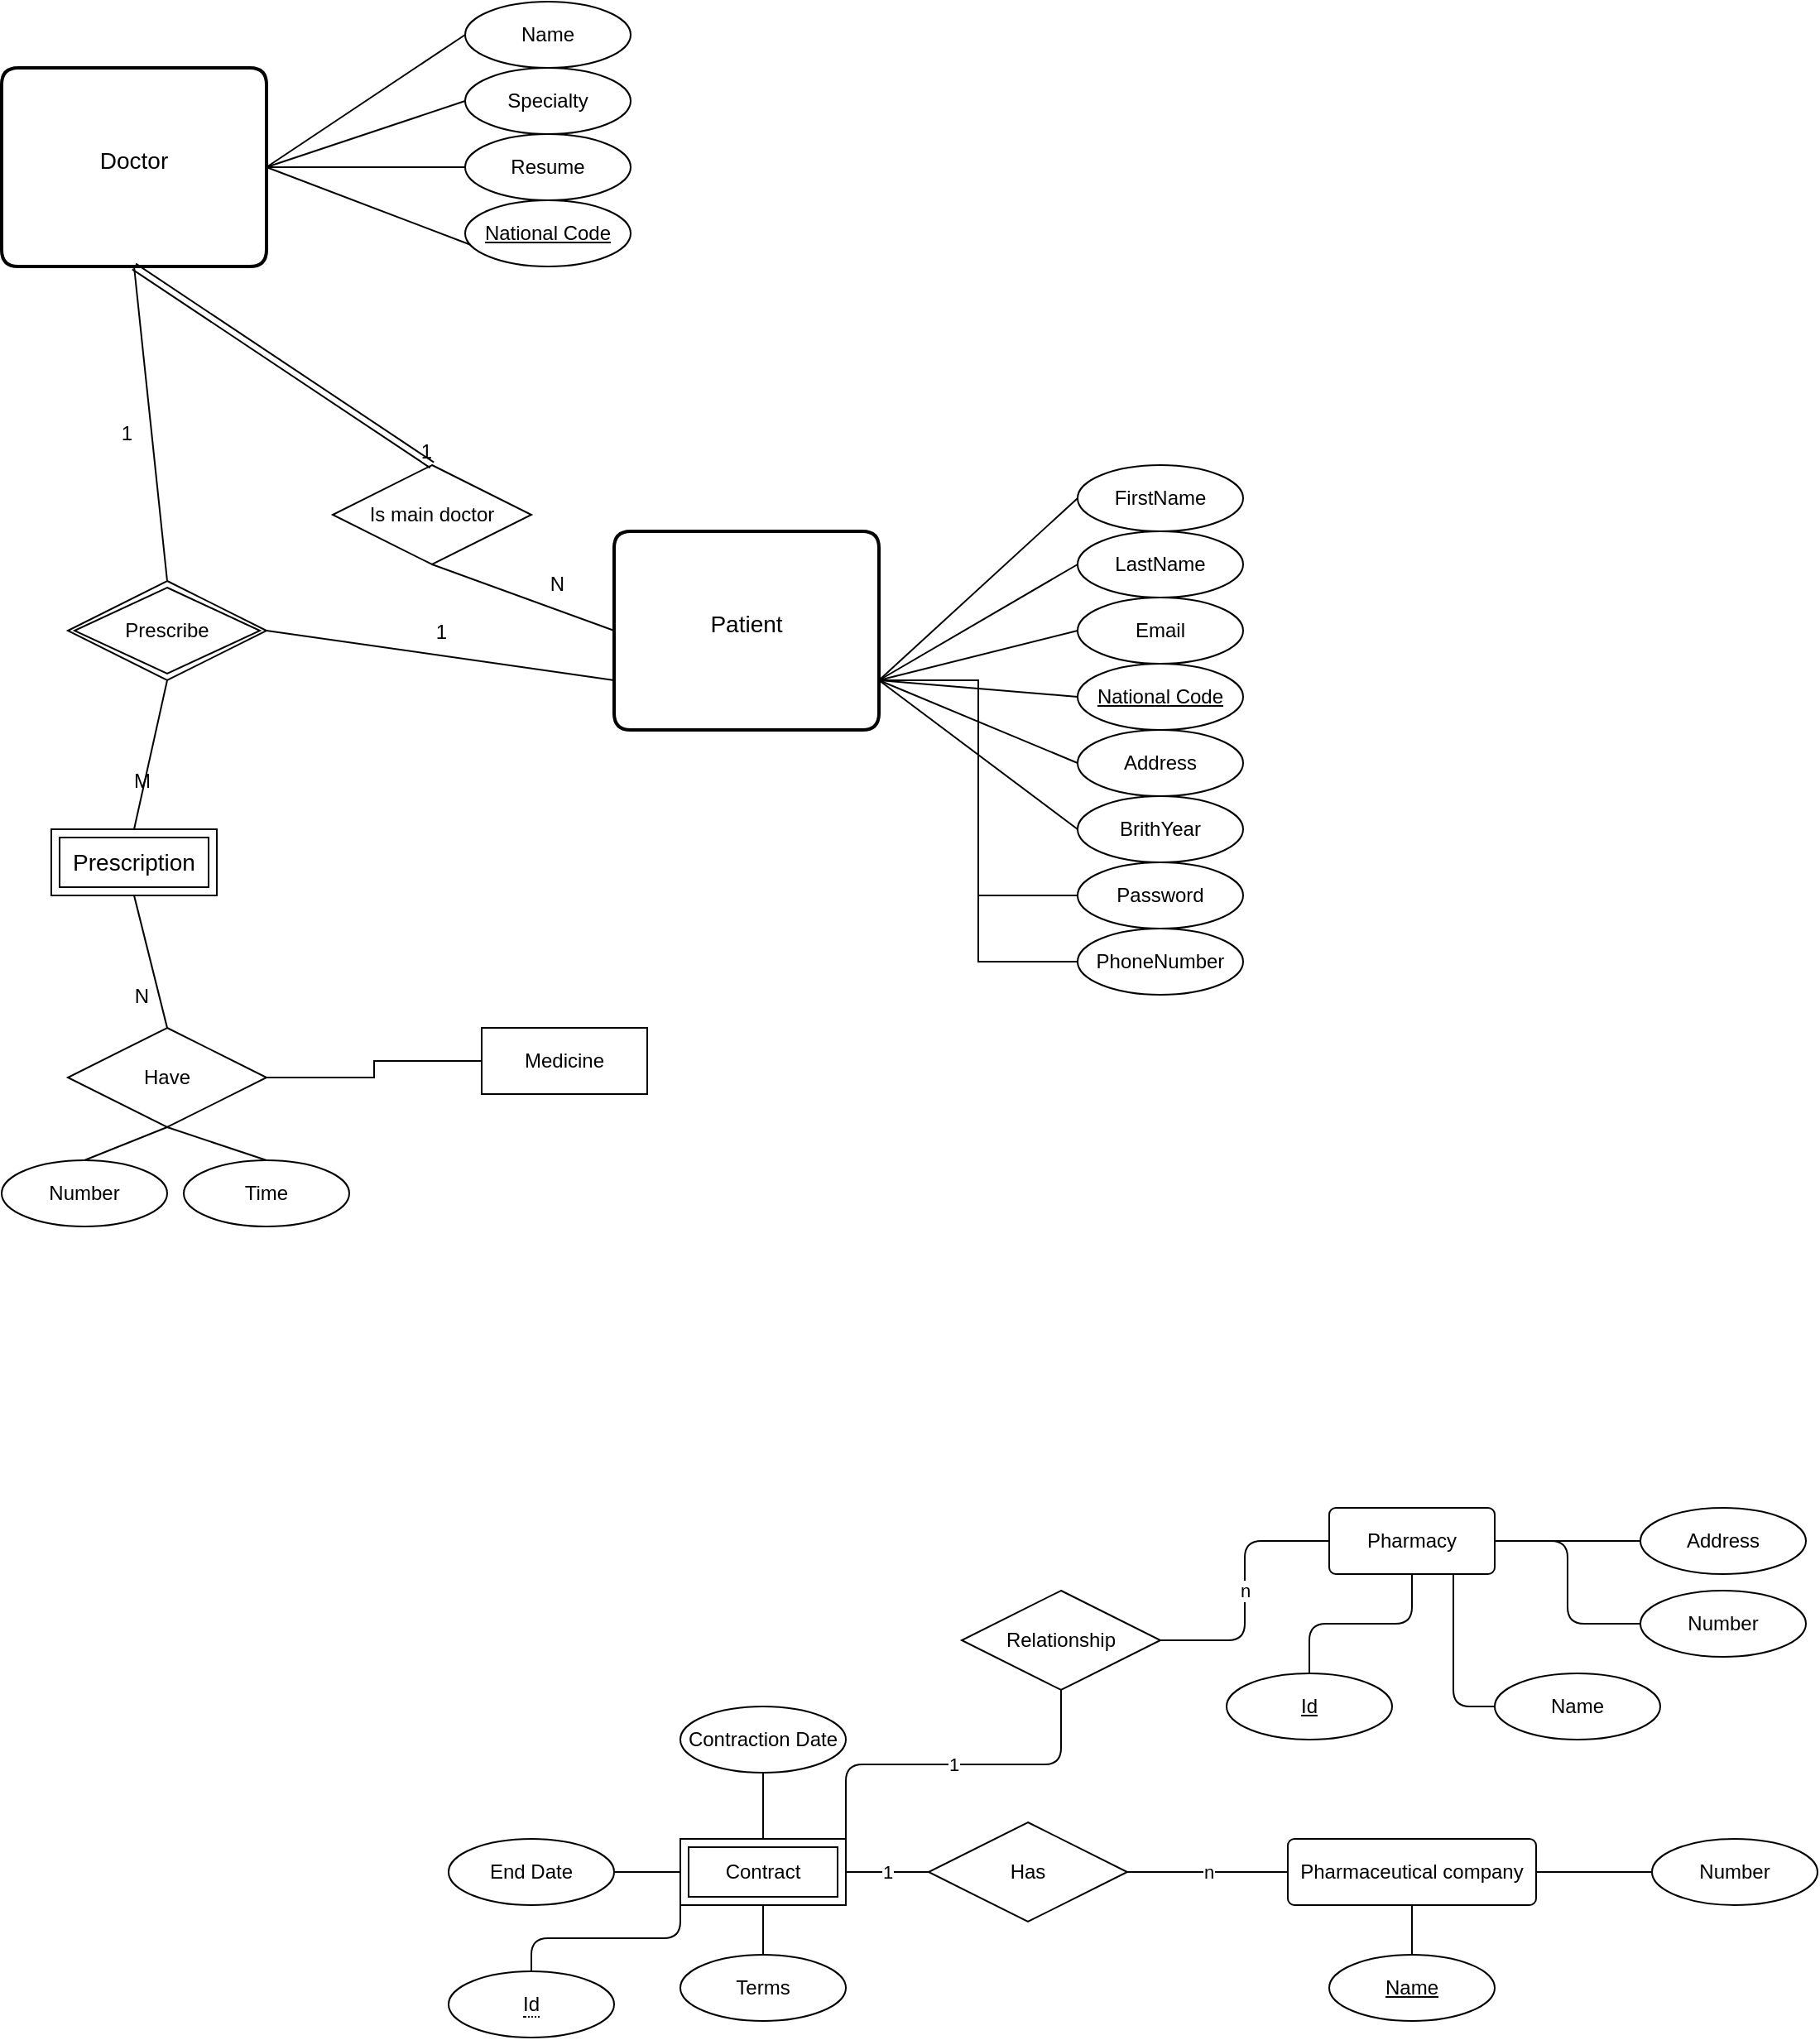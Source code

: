 <mxfile version="13.8.7" type="github">
  <diagram id="3Uqqz-HwGzEVKcPvN1r-" name="Page-1">
    <mxGraphModel dx="1038" dy="1680" grid="1" gridSize="10" guides="1" tooltips="1" connect="1" arrows="1" fold="1" page="1" pageScale="1" pageWidth="850" pageHeight="1100" math="0" shadow="0">
      <root>
        <mxCell id="0" />
        <mxCell id="1" parent="0" />
        <mxCell id="mGg05euSahoKholkP7SA-1" value="Doctor" style="swimlane;childLayout=stackLayout;horizontal=1;startSize=110;horizontalStack=0;rounded=1;fontSize=14;fontStyle=0;strokeWidth=2;resizeParent=0;resizeLast=1;shadow=0;dashed=0;align=center;swimlaneLine=0;" parent="1" vertex="1">
          <mxGeometry x="70" y="-140" width="160" height="120" as="geometry" />
        </mxCell>
        <mxCell id="TroC2VPjJruafwFXJ5In-5" style="edgeStyle=orthogonalEdgeStyle;rounded=0;orthogonalLoop=1;jettySize=auto;html=1;exitX=1;exitY=0.75;exitDx=0;exitDy=0;entryX=0;entryY=0.5;entryDx=0;entryDy=0;endArrow=none;endFill=0;" edge="1" parent="1" source="mGg05euSahoKholkP7SA-11" target="TroC2VPjJruafwFXJ5In-1">
          <mxGeometry relative="1" as="geometry" />
        </mxCell>
        <mxCell id="TroC2VPjJruafwFXJ5In-8" style="edgeStyle=orthogonalEdgeStyle;rounded=0;orthogonalLoop=1;jettySize=auto;html=1;exitX=1;exitY=0.75;exitDx=0;exitDy=0;entryX=0;entryY=0.5;entryDx=0;entryDy=0;endArrow=none;endFill=0;" edge="1" parent="1" source="mGg05euSahoKholkP7SA-11" target="TroC2VPjJruafwFXJ5In-2">
          <mxGeometry relative="1" as="geometry" />
        </mxCell>
        <mxCell id="mGg05euSahoKholkP7SA-11" value="Patient" style="swimlane;childLayout=stackLayout;horizontal=1;startSize=110;horizontalStack=0;rounded=1;fontSize=14;fontStyle=0;strokeWidth=2;resizeParent=0;resizeLast=1;shadow=0;dashed=0;align=center;swimlaneLine=0;" parent="1" vertex="1">
          <mxGeometry x="440" y="140" width="160" height="120" as="geometry" />
        </mxCell>
        <mxCell id="ugaepD6y6GETPaWi6bnW-9" value="National Code" style="ellipse;whiteSpace=wrap;html=1;align=center;fontStyle=4;" parent="1" vertex="1">
          <mxGeometry x="720" y="220" width="100" height="40" as="geometry" />
        </mxCell>
        <mxCell id="ugaepD6y6GETPaWi6bnW-10" value="FirstName" style="ellipse;whiteSpace=wrap;html=1;align=center;" parent="1" vertex="1">
          <mxGeometry x="720" y="100" width="100" height="40" as="geometry" />
        </mxCell>
        <mxCell id="ugaepD6y6GETPaWi6bnW-11" value="Address" style="ellipse;whiteSpace=wrap;html=1;align=center;" parent="1" vertex="1">
          <mxGeometry x="720" y="260" width="100" height="40" as="geometry" />
        </mxCell>
        <mxCell id="ugaepD6y6GETPaWi6bnW-25" style="edgeStyle=orthogonalEdgeStyle;rounded=0;orthogonalLoop=1;jettySize=auto;html=1;exitX=0;exitY=0.5;exitDx=0;exitDy=0;entryX=1;entryY=0.5;entryDx=0;entryDy=0;strokeColor=none;" parent="1" source="ugaepD6y6GETPaWi6bnW-12" target="mGg05euSahoKholkP7SA-11" edge="1">
          <mxGeometry relative="1" as="geometry" />
        </mxCell>
        <mxCell id="ugaepD6y6GETPaWi6bnW-12" value="Email" style="ellipse;whiteSpace=wrap;html=1;align=center;" parent="1" vertex="1">
          <mxGeometry x="720" y="180" width="100" height="40" as="geometry" />
        </mxCell>
        <mxCell id="ugaepD6y6GETPaWi6bnW-13" value="LastName" style="ellipse;whiteSpace=wrap;html=1;align=center;" parent="1" vertex="1">
          <mxGeometry x="720" y="140" width="100" height="40" as="geometry" />
        </mxCell>
        <mxCell id="ugaepD6y6GETPaWi6bnW-14" value="BrithYear" style="ellipse;whiteSpace=wrap;html=1;align=center;" parent="1" vertex="1">
          <mxGeometry x="720" y="300" width="100" height="40" as="geometry" />
        </mxCell>
        <mxCell id="ugaepD6y6GETPaWi6bnW-26" value="" style="endArrow=none;html=1;strokeColor=#000000;entryX=0;entryY=0.5;entryDx=0;entryDy=0;exitX=1;exitY=0.75;exitDx=0;exitDy=0;" parent="1" source="mGg05euSahoKholkP7SA-11" target="ugaepD6y6GETPaWi6bnW-10" edge="1">
          <mxGeometry width="50" height="50" relative="1" as="geometry">
            <mxPoint x="600" y="200" as="sourcePoint" />
            <mxPoint x="725" y="110" as="targetPoint" />
          </mxGeometry>
        </mxCell>
        <mxCell id="ugaepD6y6GETPaWi6bnW-28" value="" style="endArrow=none;html=1;strokeColor=#000000;entryX=1;entryY=0.75;entryDx=0;entryDy=0;exitX=0;exitY=0.5;exitDx=0;exitDy=0;" parent="1" source="ugaepD6y6GETPaWi6bnW-13" target="mGg05euSahoKholkP7SA-11" edge="1">
          <mxGeometry width="50" height="50" relative="1" as="geometry">
            <mxPoint x="630" y="240" as="sourcePoint" />
            <mxPoint x="720" y="160" as="targetPoint" />
          </mxGeometry>
        </mxCell>
        <mxCell id="ugaepD6y6GETPaWi6bnW-29" value="" style="endArrow=none;html=1;strokeColor=#000000;exitX=1;exitY=0.75;exitDx=0;exitDy=0;entryX=0;entryY=0.5;entryDx=0;entryDy=0;" parent="1" source="mGg05euSahoKholkP7SA-11" target="ugaepD6y6GETPaWi6bnW-12" edge="1">
          <mxGeometry width="50" height="50" relative="1" as="geometry">
            <mxPoint x="630" y="240" as="sourcePoint" />
            <mxPoint x="720" y="200" as="targetPoint" />
          </mxGeometry>
        </mxCell>
        <mxCell id="ugaepD6y6GETPaWi6bnW-30" value="" style="endArrow=none;html=1;strokeColor=#000000;entryX=0;entryY=0.5;entryDx=0;entryDy=0;exitX=1;exitY=0.75;exitDx=0;exitDy=0;" parent="1" source="mGg05euSahoKholkP7SA-11" target="ugaepD6y6GETPaWi6bnW-9" edge="1">
          <mxGeometry width="50" height="50" relative="1" as="geometry">
            <mxPoint x="630" y="240" as="sourcePoint" />
            <mxPoint x="720" y="240" as="targetPoint" />
          </mxGeometry>
        </mxCell>
        <mxCell id="ugaepD6y6GETPaWi6bnW-31" value="" style="endArrow=none;html=1;strokeColor=#000000;exitX=1;exitY=0.75;exitDx=0;exitDy=0;entryX=0;entryY=0.5;entryDx=0;entryDy=0;" parent="1" source="mGg05euSahoKholkP7SA-11" target="ugaepD6y6GETPaWi6bnW-14" edge="1">
          <mxGeometry width="50" height="50" relative="1" as="geometry">
            <mxPoint x="630" y="240" as="sourcePoint" />
            <mxPoint x="720" y="280" as="targetPoint" />
          </mxGeometry>
        </mxCell>
        <mxCell id="ugaepD6y6GETPaWi6bnW-32" value="" style="endArrow=none;html=1;strokeColor=#000000;exitX=1;exitY=0.75;exitDx=0;exitDy=0;entryX=0;entryY=0.5;entryDx=0;entryDy=0;" parent="1" source="mGg05euSahoKholkP7SA-11" target="ugaepD6y6GETPaWi6bnW-11" edge="1">
          <mxGeometry width="50" height="50" relative="1" as="geometry">
            <mxPoint x="630" y="240" as="sourcePoint" />
            <mxPoint x="720" y="320" as="targetPoint" />
          </mxGeometry>
        </mxCell>
        <mxCell id="ugaepD6y6GETPaWi6bnW-35" value="National Code" style="ellipse;whiteSpace=wrap;html=1;align=center;fontStyle=4;" parent="1" vertex="1">
          <mxGeometry x="350" y="-60" width="100" height="40" as="geometry" />
        </mxCell>
        <mxCell id="ugaepD6y6GETPaWi6bnW-36" value="Name" style="ellipse;whiteSpace=wrap;html=1;align=center;" parent="1" vertex="1">
          <mxGeometry x="350" y="-180" width="100" height="40" as="geometry" />
        </mxCell>
        <mxCell id="ugaepD6y6GETPaWi6bnW-38" style="edgeStyle=orthogonalEdgeStyle;rounded=0;orthogonalLoop=1;jettySize=auto;html=1;exitX=0;exitY=0.5;exitDx=0;exitDy=0;entryX=1;entryY=0.5;entryDx=0;entryDy=0;strokeColor=none;" parent="1" source="ugaepD6y6GETPaWi6bnW-39" edge="1">
          <mxGeometry relative="1" as="geometry">
            <mxPoint x="260" y="-50" as="targetPoint" />
          </mxGeometry>
        </mxCell>
        <mxCell id="ugaepD6y6GETPaWi6bnW-39" value="Resume" style="ellipse;whiteSpace=wrap;html=1;align=center;" parent="1" vertex="1">
          <mxGeometry x="350" y="-100" width="100" height="40" as="geometry" />
        </mxCell>
        <mxCell id="ugaepD6y6GETPaWi6bnW-40" value="Specialty" style="ellipse;whiteSpace=wrap;html=1;align=center;" parent="1" vertex="1">
          <mxGeometry x="350" y="-140" width="100" height="40" as="geometry" />
        </mxCell>
        <mxCell id="ugaepD6y6GETPaWi6bnW-42" value="" style="endArrow=none;html=1;strokeColor=#000000;entryX=0;entryY=0.5;entryDx=0;entryDy=0;exitX=1;exitY=0.5;exitDx=0;exitDy=0;" parent="1" source="mGg05euSahoKholkP7SA-1" target="ugaepD6y6GETPaWi6bnW-36" edge="1">
          <mxGeometry width="50" height="50" relative="1" as="geometry">
            <mxPoint x="270" y="-120" as="sourcePoint" />
            <mxPoint x="355" y="-170" as="targetPoint" />
          </mxGeometry>
        </mxCell>
        <mxCell id="ugaepD6y6GETPaWi6bnW-43" value="" style="endArrow=none;html=1;strokeColor=#000000;exitX=0;exitY=0.5;exitDx=0;exitDy=0;entryX=1;entryY=0.5;entryDx=0;entryDy=0;" parent="1" source="ugaepD6y6GETPaWi6bnW-40" target="mGg05euSahoKholkP7SA-1" edge="1">
          <mxGeometry width="50" height="50" relative="1" as="geometry">
            <mxPoint x="260" y="-40" as="sourcePoint" />
            <mxPoint x="260" y="-30" as="targetPoint" />
          </mxGeometry>
        </mxCell>
        <mxCell id="ugaepD6y6GETPaWi6bnW-44" value="" style="endArrow=none;html=1;strokeColor=#000000;exitX=1;exitY=0.5;exitDx=0;exitDy=0;" parent="1" source="mGg05euSahoKholkP7SA-1" target="ugaepD6y6GETPaWi6bnW-39" edge="1">
          <mxGeometry width="50" height="50" relative="1" as="geometry">
            <mxPoint x="260" y="-40" as="sourcePoint" />
            <mxPoint x="350" y="-80" as="targetPoint" />
          </mxGeometry>
        </mxCell>
        <mxCell id="ugaepD6y6GETPaWi6bnW-45" value="" style="endArrow=none;html=1;strokeColor=#000000;exitX=1;exitY=0.5;exitDx=0;exitDy=0;entryX=0.032;entryY=0.672;entryDx=0;entryDy=0;entryPerimeter=0;" parent="1" source="mGg05euSahoKholkP7SA-1" target="ugaepD6y6GETPaWi6bnW-35" edge="1">
          <mxGeometry width="50" height="50" relative="1" as="geometry">
            <mxPoint x="260" y="-40" as="sourcePoint" />
            <mxPoint x="350" y="-40" as="targetPoint" />
          </mxGeometry>
        </mxCell>
        <mxCell id="ugaepD6y6GETPaWi6bnW-48" value="Is&amp;nbsp;main doctor" style="shape=rhombus;perimeter=rhombusPerimeter;whiteSpace=wrap;html=1;align=center;" parent="1" vertex="1">
          <mxGeometry x="270" y="100" width="120" height="60" as="geometry" />
        </mxCell>
        <mxCell id="ugaepD6y6GETPaWi6bnW-74" value="" style="endArrow=none;html=1;rounded=0;strokeColor=#000000;entryX=0;entryY=0.5;entryDx=0;entryDy=0;exitX=0.5;exitY=1;exitDx=0;exitDy=0;" parent="1" source="ugaepD6y6GETPaWi6bnW-48" target="mGg05euSahoKholkP7SA-11" edge="1">
          <mxGeometry relative="1" as="geometry">
            <mxPoint x="250" y="60" as="sourcePoint" />
            <mxPoint x="410" y="60" as="targetPoint" />
          </mxGeometry>
        </mxCell>
        <mxCell id="ugaepD6y6GETPaWi6bnW-75" value="N" style="resizable=0;html=1;align=right;verticalAlign=bottom;" parent="ugaepD6y6GETPaWi6bnW-74" connectable="0" vertex="1">
          <mxGeometry x="1" relative="1" as="geometry">
            <mxPoint x="-29.89" y="-19.96" as="offset" />
          </mxGeometry>
        </mxCell>
        <mxCell id="ugaepD6y6GETPaWi6bnW-76" value="" style="endArrow=none;html=1;rounded=0;strokeColor=#000000;exitX=0.5;exitY=1;exitDx=0;exitDy=0;entryX=0.5;entryY=0;entryDx=0;entryDy=0;" parent="1" source="mGg05euSahoKholkP7SA-1" target="ugaepD6y6GETPaWi6bnW-89" edge="1">
          <mxGeometry relative="1" as="geometry">
            <mxPoint x="250" y="130" as="sourcePoint" />
            <mxPoint x="180.0" y="170" as="targetPoint" />
          </mxGeometry>
        </mxCell>
        <mxCell id="ugaepD6y6GETPaWi6bnW-77" value="1" style="resizable=0;html=1;align=right;verticalAlign=bottom;" parent="ugaepD6y6GETPaWi6bnW-76" connectable="0" vertex="1">
          <mxGeometry x="1" relative="1" as="geometry">
            <mxPoint x="-20.01" y="-80.06" as="offset" />
          </mxGeometry>
        </mxCell>
        <mxCell id="ugaepD6y6GETPaWi6bnW-78" value="" style="endArrow=none;html=1;rounded=0;strokeColor=#000000;entryX=0;entryY=0.75;entryDx=0;entryDy=0;exitX=1;exitY=0.5;exitDx=0;exitDy=0;" parent="1" source="ugaepD6y6GETPaWi6bnW-89" target="mGg05euSahoKholkP7SA-11" edge="1">
          <mxGeometry relative="1" as="geometry">
            <mxPoint x="240.0" y="200" as="sourcePoint" />
            <mxPoint x="360" y="199.66" as="targetPoint" />
          </mxGeometry>
        </mxCell>
        <mxCell id="ugaepD6y6GETPaWi6bnW-79" value="1" style="resizable=0;html=1;align=right;verticalAlign=bottom;" parent="ugaepD6y6GETPaWi6bnW-78" connectable="0" vertex="1">
          <mxGeometry x="1" relative="1" as="geometry">
            <mxPoint x="-100.3" y="-20.04" as="offset" />
          </mxGeometry>
        </mxCell>
        <mxCell id="ugaepD6y6GETPaWi6bnW-80" value="" style="endArrow=none;html=1;rounded=0;strokeColor=#000000;exitX=0.5;exitY=1;exitDx=0;exitDy=0;entryX=0.5;entryY=0;entryDx=0;entryDy=0;" parent="1" source="ugaepD6y6GETPaWi6bnW-89" target="TroC2VPjJruafwFXJ5In-9" edge="1">
          <mxGeometry relative="1" as="geometry">
            <mxPoint x="180.0" y="230" as="sourcePoint" />
            <mxPoint x="150" y="280" as="targetPoint" />
          </mxGeometry>
        </mxCell>
        <mxCell id="ugaepD6y6GETPaWi6bnW-81" value="M" style="resizable=0;html=1;align=right;verticalAlign=bottom;" parent="ugaepD6y6GETPaWi6bnW-80" connectable="0" vertex="1">
          <mxGeometry x="1" relative="1" as="geometry">
            <mxPoint x="10.16" y="-20.27" as="offset" />
          </mxGeometry>
        </mxCell>
        <mxCell id="ugaepD6y6GETPaWi6bnW-82" value="Time" style="ellipse;whiteSpace=wrap;html=1;align=center;" parent="1" vertex="1">
          <mxGeometry x="180" y="520" width="100" height="40" as="geometry" />
        </mxCell>
        <mxCell id="ugaepD6y6GETPaWi6bnW-83" value="" style="endArrow=none;html=1;rounded=0;strokeColor=#000000;exitX=0.5;exitY=1;exitDx=0;exitDy=0;entryX=0.5;entryY=0;entryDx=0;entryDy=0;" parent="1" source="ugaepD6y6GETPaWi6bnW-84" target="ugaepD6y6GETPaWi6bnW-82" edge="1">
          <mxGeometry relative="1" as="geometry">
            <mxPoint x="250" y="340" as="sourcePoint" />
            <mxPoint x="410" y="340" as="targetPoint" />
          </mxGeometry>
        </mxCell>
        <mxCell id="TroC2VPjJruafwFXJ5In-11" style="edgeStyle=orthogonalEdgeStyle;rounded=0;orthogonalLoop=1;jettySize=auto;html=1;exitX=1;exitY=0.5;exitDx=0;exitDy=0;entryX=0;entryY=0.5;entryDx=0;entryDy=0;endArrow=none;endFill=0;" edge="1" parent="1" source="ugaepD6y6GETPaWi6bnW-84" target="TroC2VPjJruafwFXJ5In-10">
          <mxGeometry relative="1" as="geometry" />
        </mxCell>
        <mxCell id="ugaepD6y6GETPaWi6bnW-84" value="Have" style="shape=rhombus;perimeter=rhombusPerimeter;whiteSpace=wrap;html=1;align=center;" parent="1" vertex="1">
          <mxGeometry x="110" y="440" width="120" height="60" as="geometry" />
        </mxCell>
        <mxCell id="ugaepD6y6GETPaWi6bnW-85" value="" style="endArrow=none;html=1;rounded=0;strokeColor=#000000;exitX=0.5;exitY=1;exitDx=0;exitDy=0;entryX=0.5;entryY=0;entryDx=0;entryDy=0;" parent="1" source="TroC2VPjJruafwFXJ5In-9" target="ugaepD6y6GETPaWi6bnW-84" edge="1">
          <mxGeometry relative="1" as="geometry">
            <mxPoint x="150" y="400" as="sourcePoint" />
            <mxPoint x="410" y="400" as="targetPoint" />
          </mxGeometry>
        </mxCell>
        <mxCell id="ugaepD6y6GETPaWi6bnW-86" value="N" style="resizable=0;html=1;align=right;verticalAlign=bottom;" parent="ugaepD6y6GETPaWi6bnW-85" connectable="0" vertex="1">
          <mxGeometry x="1" relative="1" as="geometry">
            <mxPoint x="-10.05" y="-10.1" as="offset" />
          </mxGeometry>
        </mxCell>
        <mxCell id="ugaepD6y6GETPaWi6bnW-89" value="Prescribe" style="shape=rhombus;double=1;perimeter=rhombusPerimeter;whiteSpace=wrap;html=1;align=center;" parent="1" vertex="1">
          <mxGeometry x="110" y="170" width="120" height="60" as="geometry" />
        </mxCell>
        <mxCell id="ugaepD6y6GETPaWi6bnW-100" value="Number" style="ellipse;whiteSpace=wrap;html=1;align=center;rounded=1;shadow=0;glass=0;sketch=0;strokeColor=#000000;gradientColor=none;" parent="1" vertex="1">
          <mxGeometry x="70" y="520" width="100" height="40" as="geometry" />
        </mxCell>
        <mxCell id="ugaepD6y6GETPaWi6bnW-101" value="" style="endArrow=none;html=1;rounded=0;strokeColor=#000000;exitX=0.5;exitY=1;exitDx=0;exitDy=0;entryX=0.5;entryY=0;entryDx=0;entryDy=0;" parent="1" source="ugaepD6y6GETPaWi6bnW-84" target="ugaepD6y6GETPaWi6bnW-100" edge="1">
          <mxGeometry relative="1" as="geometry">
            <mxPoint x="170" y="400" as="sourcePoint" />
            <mxPoint x="240" y="520" as="targetPoint" />
          </mxGeometry>
        </mxCell>
        <mxCell id="ugaepD6y6GETPaWi6bnW-102" value="" style="shape=link;html=1;rounded=0;strokeColor=#000000;exitX=0.5;exitY=1;exitDx=0;exitDy=0;entryX=0.5;entryY=0;entryDx=0;entryDy=0;" parent="1" source="mGg05euSahoKholkP7SA-1" target="ugaepD6y6GETPaWi6bnW-48" edge="1">
          <mxGeometry relative="1" as="geometry">
            <mxPoint x="310" y="40" as="sourcePoint" />
            <mxPoint x="470" y="40" as="targetPoint" />
          </mxGeometry>
        </mxCell>
        <mxCell id="ugaepD6y6GETPaWi6bnW-103" value="1" style="resizable=0;html=1;align=right;verticalAlign=bottom;" parent="ugaepD6y6GETPaWi6bnW-102" connectable="0" vertex="1">
          <mxGeometry x="1" relative="1" as="geometry" />
        </mxCell>
        <mxCell id="YTywsoZUvdwquD--0uIc-24" value="1" style="edgeStyle=orthogonalEdgeStyle;rounded=1;orthogonalLoop=1;jettySize=auto;html=1;exitX=1;exitY=0;exitDx=0;exitDy=0;entryX=0.5;entryY=1;entryDx=0;entryDy=0;endArrow=none;endFill=0;strokeColor=#000000;" parent="1" source="YTywsoZUvdwquD--0uIc-2" target="YTywsoZUvdwquD--0uIc-23" edge="1">
          <mxGeometry relative="1" as="geometry" />
        </mxCell>
        <mxCell id="YTywsoZUvdwquD--0uIc-2" value="Contract" style="shape=ext;margin=3;double=1;whiteSpace=wrap;html=1;align=center;" parent="1" vertex="1">
          <mxGeometry x="480" y="930" width="100" height="40" as="geometry" />
        </mxCell>
        <mxCell id="YTywsoZUvdwquD--0uIc-4" value="" style="edgeStyle=orthogonalEdgeStyle;rounded=0;orthogonalLoop=1;jettySize=auto;html=1;endArrow=none;endFill=0;" parent="1" source="YTywsoZUvdwquD--0uIc-3" target="YTywsoZUvdwquD--0uIc-2" edge="1">
          <mxGeometry relative="1" as="geometry" />
        </mxCell>
        <mxCell id="YTywsoZUvdwquD--0uIc-3" value="Contraction Date" style="ellipse;whiteSpace=wrap;html=1;align=center;" parent="1" vertex="1">
          <mxGeometry x="480" y="850" width="100" height="40" as="geometry" />
        </mxCell>
        <mxCell id="YTywsoZUvdwquD--0uIc-6" value="" style="edgeStyle=orthogonalEdgeStyle;rounded=0;orthogonalLoop=1;jettySize=auto;html=1;endArrow=none;endFill=0;" parent="1" source="YTywsoZUvdwquD--0uIc-5" target="YTywsoZUvdwquD--0uIc-2" edge="1">
          <mxGeometry relative="1" as="geometry" />
        </mxCell>
        <mxCell id="YTywsoZUvdwquD--0uIc-5" value="&lt;div&gt;End Date&lt;/div&gt;" style="ellipse;whiteSpace=wrap;html=1;align=center;" parent="1" vertex="1">
          <mxGeometry x="340" y="930" width="100" height="40" as="geometry" />
        </mxCell>
        <mxCell id="YTywsoZUvdwquD--0uIc-9" value="" style="edgeStyle=orthogonalEdgeStyle;rounded=0;orthogonalLoop=1;jettySize=auto;html=1;endArrow=none;endFill=0;" parent="1" source="YTywsoZUvdwquD--0uIc-7" target="YTywsoZUvdwquD--0uIc-2" edge="1">
          <mxGeometry relative="1" as="geometry" />
        </mxCell>
        <mxCell id="YTywsoZUvdwquD--0uIc-7" value="Terms" style="ellipse;whiteSpace=wrap;html=1;align=center;" parent="1" vertex="1">
          <mxGeometry x="480" y="1000" width="100" height="40" as="geometry" />
        </mxCell>
        <mxCell id="YTywsoZUvdwquD--0uIc-18" value="n" style="edgeStyle=orthogonalEdgeStyle;rounded=0;orthogonalLoop=1;jettySize=auto;html=1;endArrow=none;endFill=0;" parent="1" source="YTywsoZUvdwquD--0uIc-10" target="YTywsoZUvdwquD--0uIc-16" edge="1">
          <mxGeometry relative="1" as="geometry" />
        </mxCell>
        <mxCell id="YTywsoZUvdwquD--0uIc-10" value="Pharmaceutical company" style="rounded=1;arcSize=10;whiteSpace=wrap;html=1;align=center;" parent="1" vertex="1">
          <mxGeometry x="847" y="930" width="150" height="40" as="geometry" />
        </mxCell>
        <mxCell id="YTywsoZUvdwquD--0uIc-13" value="" style="edgeStyle=orthogonalEdgeStyle;rounded=0;orthogonalLoop=1;jettySize=auto;html=1;endArrow=none;endFill=0;" parent="1" source="YTywsoZUvdwquD--0uIc-11" target="YTywsoZUvdwquD--0uIc-10" edge="1">
          <mxGeometry relative="1" as="geometry" />
        </mxCell>
        <mxCell id="YTywsoZUvdwquD--0uIc-11" value="Name" style="ellipse;whiteSpace=wrap;html=1;align=center;fontStyle=4;" parent="1" vertex="1">
          <mxGeometry x="872" y="1000" width="100" height="40" as="geometry" />
        </mxCell>
        <mxCell id="YTywsoZUvdwquD--0uIc-15" value="" style="edgeStyle=orthogonalEdgeStyle;rounded=0;orthogonalLoop=1;jettySize=auto;html=1;endArrow=none;endFill=0;" parent="1" source="YTywsoZUvdwquD--0uIc-14" target="YTywsoZUvdwquD--0uIc-10" edge="1">
          <mxGeometry relative="1" as="geometry" />
        </mxCell>
        <mxCell id="YTywsoZUvdwquD--0uIc-14" value="Number" style="ellipse;whiteSpace=wrap;html=1;align=center;" parent="1" vertex="1">
          <mxGeometry x="1067" y="930" width="100" height="40" as="geometry" />
        </mxCell>
        <mxCell id="YTywsoZUvdwquD--0uIc-17" value="1" style="edgeStyle=orthogonalEdgeStyle;rounded=0;orthogonalLoop=1;jettySize=auto;html=1;endArrow=none;endFill=0;" parent="1" source="YTywsoZUvdwquD--0uIc-16" target="YTywsoZUvdwquD--0uIc-2" edge="1">
          <mxGeometry relative="1" as="geometry" />
        </mxCell>
        <mxCell id="YTywsoZUvdwquD--0uIc-16" value="Has" style="shape=rhombus;perimeter=rhombusPerimeter;whiteSpace=wrap;html=1;align=center;" parent="1" vertex="1">
          <mxGeometry x="630" y="920" width="120" height="60" as="geometry" />
        </mxCell>
        <mxCell id="YTywsoZUvdwquD--0uIc-21" style="edgeStyle=orthogonalEdgeStyle;orthogonalLoop=1;jettySize=auto;html=1;exitX=0.5;exitY=0;exitDx=0;exitDy=0;entryX=0;entryY=1;entryDx=0;entryDy=0;endArrow=none;endFill=0;strokeColor=#000000;rounded=1;" parent="1" source="YTywsoZUvdwquD--0uIc-19" target="YTywsoZUvdwquD--0uIc-2" edge="1">
          <mxGeometry relative="1" as="geometry" />
        </mxCell>
        <mxCell id="YTywsoZUvdwquD--0uIc-19" value="&lt;span style=&quot;border-bottom: 1px dotted&quot;&gt;Id&lt;/span&gt;" style="ellipse;whiteSpace=wrap;html=1;align=center;" parent="1" vertex="1">
          <mxGeometry x="340" y="1010" width="100" height="40" as="geometry" />
        </mxCell>
        <mxCell id="YTywsoZUvdwquD--0uIc-22" value="Pharmacy" style="rounded=1;arcSize=10;whiteSpace=wrap;html=1;align=center;" parent="1" vertex="1">
          <mxGeometry x="872" y="730" width="100" height="40" as="geometry" />
        </mxCell>
        <mxCell id="YTywsoZUvdwquD--0uIc-26" value="n" style="edgeStyle=orthogonalEdgeStyle;rounded=1;orthogonalLoop=1;jettySize=auto;html=1;exitX=1;exitY=0.5;exitDx=0;exitDy=0;entryX=0;entryY=0.5;entryDx=0;entryDy=0;endArrow=none;endFill=0;strokeColor=#000000;" parent="1" source="YTywsoZUvdwquD--0uIc-23" target="YTywsoZUvdwquD--0uIc-22" edge="1">
          <mxGeometry relative="1" as="geometry" />
        </mxCell>
        <mxCell id="YTywsoZUvdwquD--0uIc-23" value="Relationship" style="shape=rhombus;perimeter=rhombusPerimeter;whiteSpace=wrap;html=1;align=center;" parent="1" vertex="1">
          <mxGeometry x="650" y="780" width="120" height="60" as="geometry" />
        </mxCell>
        <mxCell id="YTywsoZUvdwquD--0uIc-28" value="" style="edgeStyle=orthogonalEdgeStyle;rounded=1;orthogonalLoop=1;jettySize=auto;html=1;endArrow=none;endFill=0;strokeColor=#000000;" parent="1" source="YTywsoZUvdwquD--0uIc-27" target="YTywsoZUvdwquD--0uIc-22" edge="1">
          <mxGeometry relative="1" as="geometry" />
        </mxCell>
        <mxCell id="YTywsoZUvdwquD--0uIc-27" value="Id" style="ellipse;whiteSpace=wrap;html=1;align=center;fontStyle=4;" parent="1" vertex="1">
          <mxGeometry x="810" y="830" width="100" height="40" as="geometry" />
        </mxCell>
        <mxCell id="YTywsoZUvdwquD--0uIc-33" style="edgeStyle=orthogonalEdgeStyle;rounded=1;orthogonalLoop=1;jettySize=auto;html=1;exitX=0;exitY=0.5;exitDx=0;exitDy=0;entryX=0.75;entryY=1;entryDx=0;entryDy=0;endArrow=none;endFill=0;strokeColor=#000000;" parent="1" source="YTywsoZUvdwquD--0uIc-29" target="YTywsoZUvdwquD--0uIc-22" edge="1">
          <mxGeometry relative="1" as="geometry" />
        </mxCell>
        <mxCell id="YTywsoZUvdwquD--0uIc-29" value="Name" style="ellipse;whiteSpace=wrap;html=1;align=center;" parent="1" vertex="1">
          <mxGeometry x="972" y="830" width="100" height="40" as="geometry" />
        </mxCell>
        <mxCell id="YTywsoZUvdwquD--0uIc-35" value="" style="edgeStyle=orthogonalEdgeStyle;rounded=1;orthogonalLoop=1;jettySize=auto;html=1;endArrow=none;endFill=0;strokeColor=#000000;" parent="1" source="YTywsoZUvdwquD--0uIc-34" target="YTywsoZUvdwquD--0uIc-22" edge="1">
          <mxGeometry relative="1" as="geometry" />
        </mxCell>
        <mxCell id="YTywsoZUvdwquD--0uIc-34" value="Address" style="ellipse;whiteSpace=wrap;html=1;align=center;" parent="1" vertex="1">
          <mxGeometry x="1060" y="730" width="100" height="40" as="geometry" />
        </mxCell>
        <mxCell id="YTywsoZUvdwquD--0uIc-38" style="edgeStyle=orthogonalEdgeStyle;rounded=1;orthogonalLoop=1;jettySize=auto;html=1;exitX=0;exitY=0.5;exitDx=0;exitDy=0;entryX=1;entryY=0.5;entryDx=0;entryDy=0;endArrow=none;endFill=0;strokeColor=#000000;" parent="1" source="YTywsoZUvdwquD--0uIc-36" target="YTywsoZUvdwquD--0uIc-22" edge="1">
          <mxGeometry relative="1" as="geometry" />
        </mxCell>
        <mxCell id="YTywsoZUvdwquD--0uIc-36" value="Number" style="ellipse;whiteSpace=wrap;html=1;align=center;" parent="1" vertex="1">
          <mxGeometry x="1060" y="780" width="100" height="40" as="geometry" />
        </mxCell>
        <mxCell id="TroC2VPjJruafwFXJ5In-1" value="Password" style="ellipse;whiteSpace=wrap;html=1;align=center;" vertex="1" parent="1">
          <mxGeometry x="720" y="340" width="100" height="40" as="geometry" />
        </mxCell>
        <mxCell id="TroC2VPjJruafwFXJ5In-2" value="PhoneNumber" style="ellipse;whiteSpace=wrap;html=1;align=center;" vertex="1" parent="1">
          <mxGeometry x="720" y="380" width="100" height="40" as="geometry" />
        </mxCell>
        <mxCell id="TroC2VPjJruafwFXJ5In-9" value="&lt;span style=&quot;font-size: 14px&quot;&gt;Prescription&lt;/span&gt;" style="shape=ext;margin=3;double=1;whiteSpace=wrap;html=1;align=center;" vertex="1" parent="1">
          <mxGeometry x="100" y="320" width="100" height="40" as="geometry" />
        </mxCell>
        <mxCell id="TroC2VPjJruafwFXJ5In-10" value="Medicine" style="whiteSpace=wrap;html=1;align=center;" vertex="1" parent="1">
          <mxGeometry x="360" y="440" width="100" height="40" as="geometry" />
        </mxCell>
      </root>
    </mxGraphModel>
  </diagram>
</mxfile>
